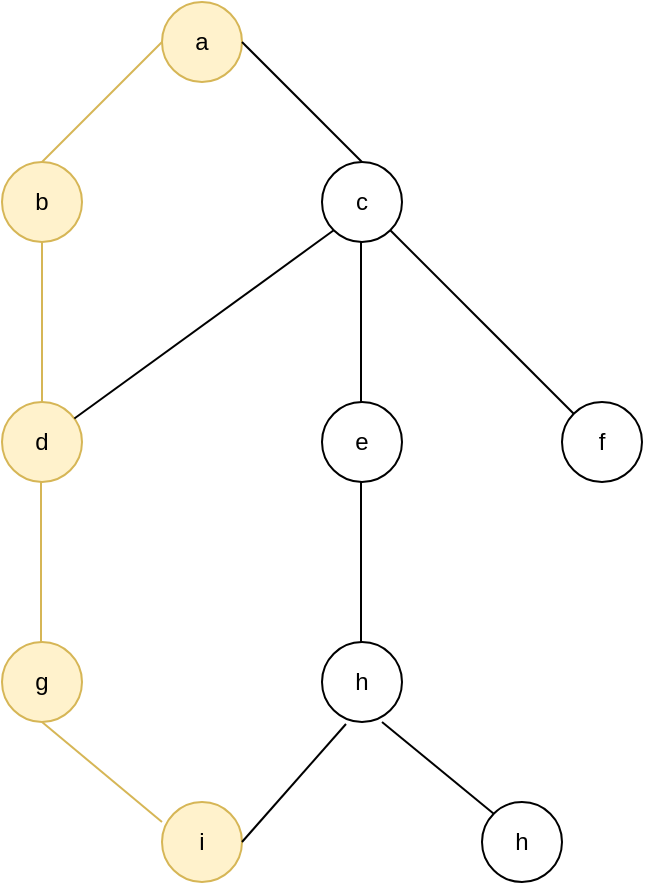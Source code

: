 <mxfile version="18.2.0" type="device"><diagram id="tEUMPmlAJDBO1DEj27tQ" name="Page-1"><mxGraphModel dx="1422" dy="754" grid="1" gridSize="10" guides="1" tooltips="1" connect="1" arrows="1" fold="1" page="1" pageScale="1" pageWidth="827" pageHeight="1169" math="0" shadow="0"><root><mxCell id="0"/><mxCell id="1" parent="0"/><mxCell id="1DlzxoQD8wyF77G3McaR-1" value="a" style="ellipse;whiteSpace=wrap;html=1;aspect=fixed;fillColor=#fff2cc;strokeColor=#d6b656;" vertex="1" parent="1"><mxGeometry x="240" y="160" width="40" height="40" as="geometry"/></mxCell><mxCell id="1DlzxoQD8wyF77G3McaR-2" value="b" style="ellipse;whiteSpace=wrap;html=1;aspect=fixed;fillColor=#fff2cc;strokeColor=#d6b656;" vertex="1" parent="1"><mxGeometry x="160" y="240" width="40" height="40" as="geometry"/></mxCell><mxCell id="1DlzxoQD8wyF77G3McaR-3" value="d" style="ellipse;whiteSpace=wrap;html=1;aspect=fixed;fillColor=#fff2cc;strokeColor=#d6b656;" vertex="1" parent="1"><mxGeometry x="160" y="360" width="40" height="40" as="geometry"/></mxCell><mxCell id="1DlzxoQD8wyF77G3McaR-4" value="g" style="ellipse;whiteSpace=wrap;html=1;aspect=fixed;fillColor=#fff2cc;strokeColor=#d6b656;" vertex="1" parent="1"><mxGeometry x="160" y="480" width="40" height="40" as="geometry"/></mxCell><mxCell id="1DlzxoQD8wyF77G3McaR-5" value="i" style="ellipse;whiteSpace=wrap;html=1;aspect=fixed;fillColor=#fff2cc;strokeColor=#d6b656;" vertex="1" parent="1"><mxGeometry x="240" y="560" width="40" height="40" as="geometry"/></mxCell><mxCell id="1DlzxoQD8wyF77G3McaR-6" value="h" style="ellipse;whiteSpace=wrap;html=1;aspect=fixed;" vertex="1" parent="1"><mxGeometry x="320" y="480" width="40" height="40" as="geometry"/></mxCell><mxCell id="1DlzxoQD8wyF77G3McaR-7" value="e" style="ellipse;whiteSpace=wrap;html=1;aspect=fixed;" vertex="1" parent="1"><mxGeometry x="320" y="360" width="40" height="40" as="geometry"/></mxCell><mxCell id="1DlzxoQD8wyF77G3McaR-8" value="c" style="ellipse;whiteSpace=wrap;html=1;aspect=fixed;" vertex="1" parent="1"><mxGeometry x="320" y="240" width="40" height="40" as="geometry"/></mxCell><mxCell id="1DlzxoQD8wyF77G3McaR-9" value="f" style="ellipse;whiteSpace=wrap;html=1;aspect=fixed;" vertex="1" parent="1"><mxGeometry x="440" y="360" width="40" height="40" as="geometry"/></mxCell><mxCell id="1DlzxoQD8wyF77G3McaR-11" value="" style="endArrow=none;html=1;rounded=0;entryX=0;entryY=0.5;entryDx=0;entryDy=0;exitX=0.5;exitY=0;exitDx=0;exitDy=0;fillColor=#fff2cc;strokeColor=#d6b656;" edge="1" parent="1" source="1DlzxoQD8wyF77G3McaR-2" target="1DlzxoQD8wyF77G3McaR-1"><mxGeometry width="50" height="50" relative="1" as="geometry"><mxPoint x="210" y="250" as="sourcePoint"/><mxPoint x="260" y="200" as="targetPoint"/></mxGeometry></mxCell><mxCell id="1DlzxoQD8wyF77G3McaR-12" value="" style="endArrow=none;html=1;rounded=0;exitX=1;exitY=0.5;exitDx=0;exitDy=0;entryX=0.3;entryY=1.025;entryDx=0;entryDy=0;entryPerimeter=0;" edge="1" parent="1" source="1DlzxoQD8wyF77G3McaR-5" target="1DlzxoQD8wyF77G3McaR-6"><mxGeometry width="50" height="50" relative="1" as="geometry"><mxPoint x="320.002" y="575.858" as="sourcePoint"/><mxPoint x="340" y="520" as="targetPoint"/></mxGeometry></mxCell><mxCell id="1DlzxoQD8wyF77G3McaR-13" value="" style="endArrow=none;html=1;rounded=0;entryX=0;entryY=1;entryDx=0;entryDy=0;" edge="1" parent="1" source="1DlzxoQD8wyF77G3McaR-3" target="1DlzxoQD8wyF77G3McaR-8"><mxGeometry width="50" height="50" relative="1" as="geometry"><mxPoint x="240.002" y="375.858" as="sourcePoint"/><mxPoint x="325.86" y="310" as="targetPoint"/></mxGeometry></mxCell><mxCell id="1DlzxoQD8wyF77G3McaR-14" value="" style="endArrow=none;html=1;rounded=0;entryX=0.5;entryY=1;entryDx=0;entryDy=0;exitX=0.5;exitY=0;exitDx=0;exitDy=0;fillColor=#fff2cc;strokeColor=#d6b656;" edge="1" parent="1" source="1DlzxoQD8wyF77G3McaR-3" target="1DlzxoQD8wyF77G3McaR-2"><mxGeometry width="50" height="50" relative="1" as="geometry"><mxPoint x="150" y="340" as="sourcePoint"/><mxPoint x="200" y="290" as="targetPoint"/></mxGeometry></mxCell><mxCell id="1DlzxoQD8wyF77G3McaR-16" value="" style="endArrow=none;html=1;rounded=0;entryX=0.5;entryY=1;entryDx=0;entryDy=0;exitX=0.5;exitY=0;exitDx=0;exitDy=0;fillColor=#fff2cc;strokeColor=#d6b656;" edge="1" parent="1"><mxGeometry width="50" height="50" relative="1" as="geometry"><mxPoint x="179.5" y="480" as="sourcePoint"/><mxPoint x="179.5" y="400" as="targetPoint"/></mxGeometry></mxCell><mxCell id="1DlzxoQD8wyF77G3McaR-17" value="" style="endArrow=none;html=1;rounded=0;entryX=0.5;entryY=1;entryDx=0;entryDy=0;exitX=0.5;exitY=0;exitDx=0;exitDy=0;" edge="1" parent="1"><mxGeometry width="50" height="50" relative="1" as="geometry"><mxPoint x="339.5" y="480" as="sourcePoint"/><mxPoint x="339.5" y="400" as="targetPoint"/></mxGeometry></mxCell><mxCell id="1DlzxoQD8wyF77G3McaR-18" value="" style="endArrow=none;html=1;rounded=0;entryX=0.5;entryY=1;entryDx=0;entryDy=0;exitX=0.5;exitY=0;exitDx=0;exitDy=0;" edge="1" parent="1"><mxGeometry width="50" height="50" relative="1" as="geometry"><mxPoint x="339.5" y="360" as="sourcePoint"/><mxPoint x="339.5" y="280" as="targetPoint"/></mxGeometry></mxCell><mxCell id="1DlzxoQD8wyF77G3McaR-19" value="" style="endArrow=none;html=1;rounded=0;entryX=1;entryY=0.5;entryDx=0;entryDy=0;exitX=0.5;exitY=0;exitDx=0;exitDy=0;" edge="1" parent="1" source="1DlzxoQD8wyF77G3McaR-8" target="1DlzxoQD8wyF77G3McaR-1"><mxGeometry width="50" height="50" relative="1" as="geometry"><mxPoint x="275" y="260" as="sourcePoint"/><mxPoint x="325" y="210" as="targetPoint"/></mxGeometry></mxCell><mxCell id="1DlzxoQD8wyF77G3McaR-20" value="" style="endArrow=none;html=1;rounded=0;fillColor=#fff2cc;strokeColor=#d6b656;" edge="1" parent="1"><mxGeometry width="50" height="50" relative="1" as="geometry"><mxPoint x="240" y="570" as="sourcePoint"/><mxPoint x="180" y="520" as="targetPoint"/></mxGeometry></mxCell><mxCell id="1DlzxoQD8wyF77G3McaR-21" value="" style="endArrow=none;html=1;rounded=0;entryX=1;entryY=1;entryDx=0;entryDy=0;" edge="1" parent="1" source="1DlzxoQD8wyF77G3McaR-9" target="1DlzxoQD8wyF77G3McaR-8"><mxGeometry width="50" height="50" relative="1" as="geometry"><mxPoint x="390" y="410" as="sourcePoint"/><mxPoint x="440" y="360" as="targetPoint"/></mxGeometry></mxCell><mxCell id="1DlzxoQD8wyF77G3McaR-22" value="h" style="ellipse;whiteSpace=wrap;html=1;aspect=fixed;" vertex="1" parent="1"><mxGeometry x="400" y="560" width="40" height="40" as="geometry"/></mxCell><mxCell id="1DlzxoQD8wyF77G3McaR-23" value="" style="endArrow=none;html=1;rounded=0;exitX=0;exitY=0;exitDx=0;exitDy=0;" edge="1" parent="1" source="1DlzxoQD8wyF77G3McaR-22"><mxGeometry width="50" height="50" relative="1" as="geometry"><mxPoint x="420" y="570" as="sourcePoint"/><mxPoint x="350" y="520" as="targetPoint"/></mxGeometry></mxCell></root></mxGraphModel></diagram></mxfile>